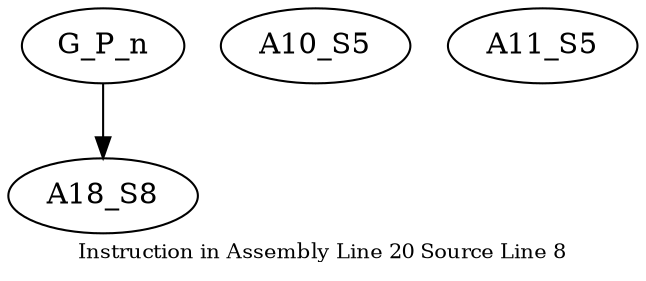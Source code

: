 digraph{
	node [ ]
	edge [ ]
	G_P_n [ ]
	A10_S5 [ ]
	A11_S5 [ ]
	A18_S8 [ ]
	G_P_n -> A18_S8 [ ]
	label = "Instruction in Assembly Line 20 Source Line 8"		fontsize = "10"
}